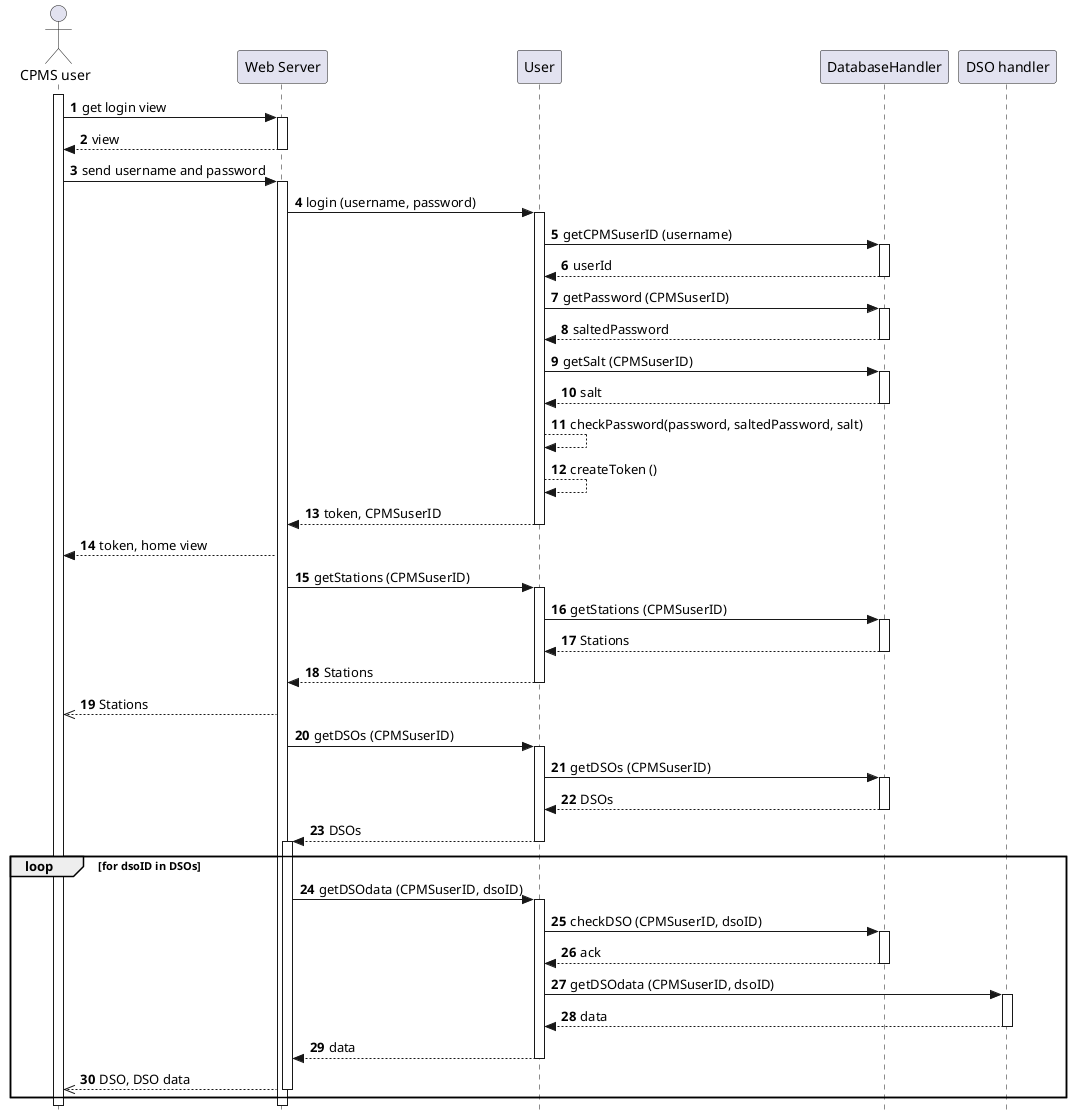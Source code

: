 @startuml login

skinparam style strictuml
autonumber

actor "CPMS user" as cu
participant "Web Server" as web
participant User as user
participant DatabaseHandler as db
participant "DSO handler" as DSO

activate cu
cu -> web : get login view
activate web
web --> cu : view
deactivate web

cu -> web : send username and password
activate web
web -> user : login (username, password)
activate user
user -> db : getCPMSuserID (username)
activate db
db --> user : userId
deactivate db
user -> db : getPassword (CPMSuserID)
activate db
db --> user : saltedPassword
deactivate db
user -> db : getSalt (CPMSuserID)
activate db
db --> user : salt
deactivate db
user --> user : checkPassword(password, saltedPassword, salt)

user --> user : createToken ()
user --> web : token, CPMSuserID
deactivate user

web --> cu : token, home view
web -> user : getStations (CPMSuserID) 
activate user

user -> db : getStations (CPMSuserID)
activate db
db --> user : Stations
deactivate db
user --> web : Stations
deactivate user
web -->> cu : Stations

web -> user : getDSOs (CPMSuserID)
activate user
user -> db : getDSOs (CPMSuserID)
activate db
db --> user : DSOs
deactivate db
user --> web : DSOs
deactivate user

loop for dsoID in DSOs
    activate web
    web -> user : getDSOdata (CPMSuserID, dsoID)
    activate user
    user -> db : checkDSO (CPMSuserID, dsoID)
    activate db
    db --> user : ack
    deactivate db
    user -> DSO : getDSOdata (CPMSuserID, dsoID)
    activate DSO
    DSO --> user : data
    deactivate DSO
    user --> web : data
    deactivate user
    web -->> cu : DSO, DSO data
    deactivate web
end

@enduml